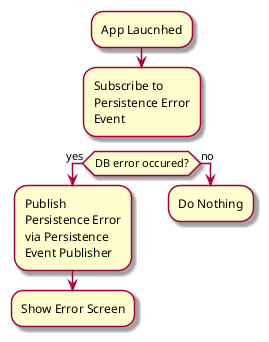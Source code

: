 @startuml
skin rose
:App Laucnhed; 
:Subscribe to\nPersistence Error\nEvent;
detach
if (DB error occured?) then (yes)
    :Publish\nPersistence Error\nvia Persistence\nEvent Publisher ;  
      :Show Error Screen;
      kill
  
else (no)
  :Do Nothing; 
  kill

@enduml